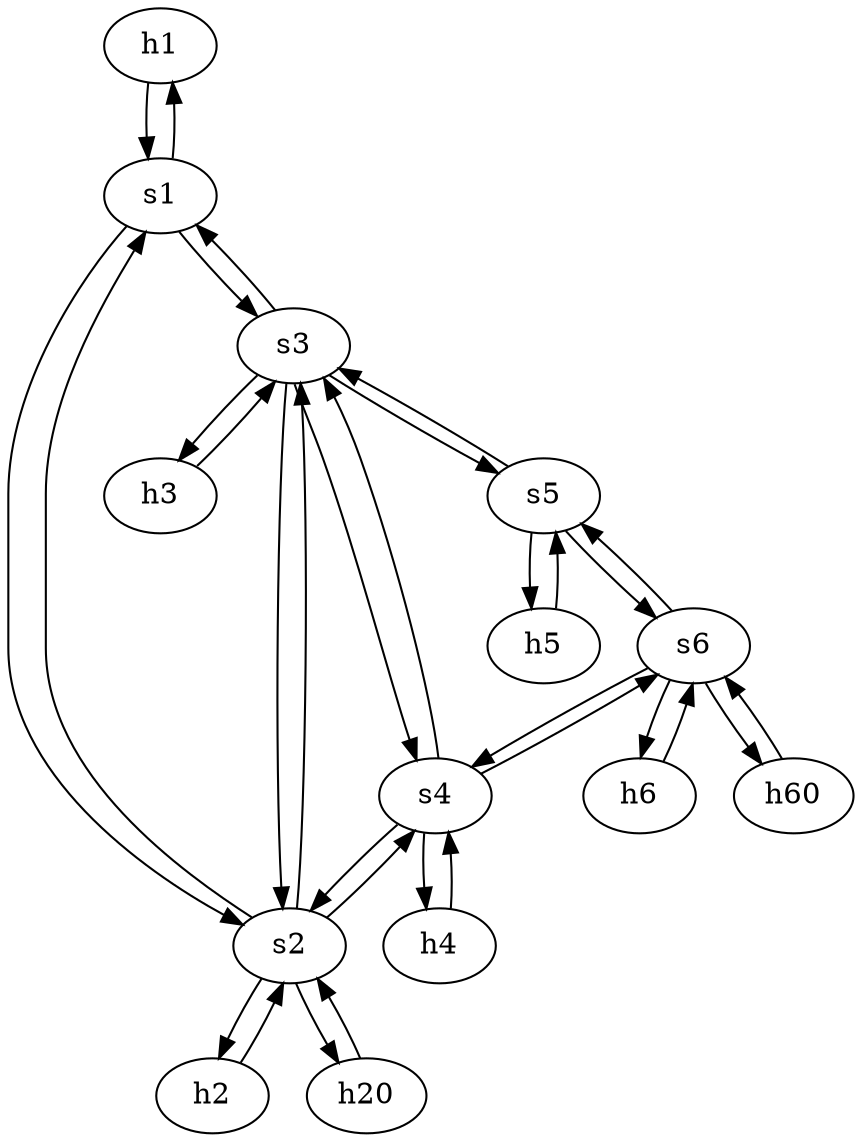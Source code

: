 digraph g1 {
  h1  [type = host, mac = "00:00:00:00:00:01", ip = "10.0.0.1"];
  h2  [type = host, mac = "00:00:00:00:00:02", ip = "10.0.0.2"];
  h3  [type = host, mac = "00:00:00:00:00:03", ip = "10.0.0.3"];
  h4  [type = host, mac = "00:00:00:00:00:04", ip = "10.0.0.4"];
  h5  [type = host, mac = "00:00:00:00:00:05", ip = "10.0.0.5"];
  h6  [type = host, mac = "00:00:00:00:00:06", ip = "10.0.0.6"];
  h20 [type = host, mac = "00:00:00:00:00:20", ip = "10.0.0.20"];
  h60 [type = host, mac = "00:00:00:00:00:60", ip = "10.0.0.60"];

  s1 [type = switch, ip = "11.0.0.1", id = 1];
  s2 [type = switch, ip = "11.0.0.2", id = 2];
  s3 [type = switch, ip = "11.0.0.3", id = 3];
  s4 [type = switch, ip = "11.0.0.4", id = 4];
  s5 [type = switch, ip = "11.0.0.5", id = 5];
  s6 [type = switch, ip = "11.0.0.6", id = 6];

  s1 -> h1  [src_port = 0, dst_port = 0, cost = 1, capacity = "1Gbps"];
  h1 -> s1  [src_port = 0, dst_port = 0, cost = 1, capacity = "1Gbps"];

  s2 -> h2  [src_port = 0, dst_port = 0, cost = 1, capacity = "1Gbps"];
  h2 -> s2  [src_port = 0, dst_port = 0, cost = 1, capacity = "1Gbps"];

  s3 -> h3  [src_port = 0, dst_port = 0, cost = 1, capacity = "1Gbps"];
  h3 -> s3  [src_port = 0, dst_port = 0, cost = 1, capacity = "1Gbps"];

  s4 -> h4  [src_port = 0, dst_port = 0, cost = 1, capacity = "1Gbps"];
  h4 -> s4  [src_port = 0, dst_port = 0, cost = 1, capacity = "1Gbps"];

  s5 -> h5  [src_port = 0, dst_port = 0, cost = 1, capacity = "1Gbps"];
  h5 -> s5  [src_port = 0, dst_port = 0, cost = 1, capacity = "1Gbps"];

  s6 -> h6  [src_port = 0, dst_port = 0, cost = 1, capacity = "1Gbps"];
  h6 -> s6  [src_port = 0, dst_port = 0, cost = 1, capacity = "1Gbps"];

  s2 -> h20 [src_port = 4, dst_port = 0, cost = 1, capacity = "1Gbps"];
  h20 -> s2 [src_port = 4, dst_port = 0, cost = 1, capacity = "1Gbps"];

  s6 -> h60 [src_port = 3, dst_port = 0, cost = 1, capacity = "1Gbps"];
  h60 -> s6 [src_port = 3, dst_port = 0, cost = 1, capacity = "1Gbps"];

  s1 -> s2  [src_port = 1, dst_port = 1, cost = 1, capacity = "1Gbps"];
  s1 -> s3  [src_port = 2, dst_port = 1, cost = 1, capacity = "1Gbps"];

  s2 -> s1  [src_port = 1, dst_port = 1, cost = 1, capacity = "1Gbps"];
  s2 -> s3  [src_port = 2, dst_port = 2, cost = 1, capacity = "1Gbps"];
  s2 -> s4  [src_port = 3, dst_port = 1, cost = 1, capacity = "1Gbps"];

  s3 -> s1  [src_port = 1, dst_port = 2, cost = 1, capacity = "1Gbps"];
  s3 -> s2  [src_port = 2, dst_port = 2, cost = 1, capacity = "1Gbps"];
  s3 -> s4  [src_port = 3, dst_port = 2, cost = 1, capacity = "1Gbps"];
  s3 -> s5  [src_port = 4, dst_port = 1, cost = 1, capacity = "1Gbps"];

  s4 -> s2  [src_port = 1, dst_port = 3, cost = 1, capacity = "1Gbps"];
  s4 -> s3  [src_port = 2, dst_port = 3, cost = 1, capacity = "1Gbps"];
  s4 -> s6  [src_port = 3, dst_port = 1, cost = 1, capacity = "1Gbps"];

  s5 -> s3  [src_port = 1, dst_port = 4, cost = 1, capacity = "1Gbps"];
  s5 -> s6  [src_port = 2, dst_port = 2, cost = 1, capacity = "1Gbps"];

  s6 -> s4  [src_port = 1, dst_port = 3, cost = 1, capacity = "1Gbps"];
  s6 -> s5  [src_port = 2, dst_port = 2, cost = 1, capacity = "1Gbps"];
}
